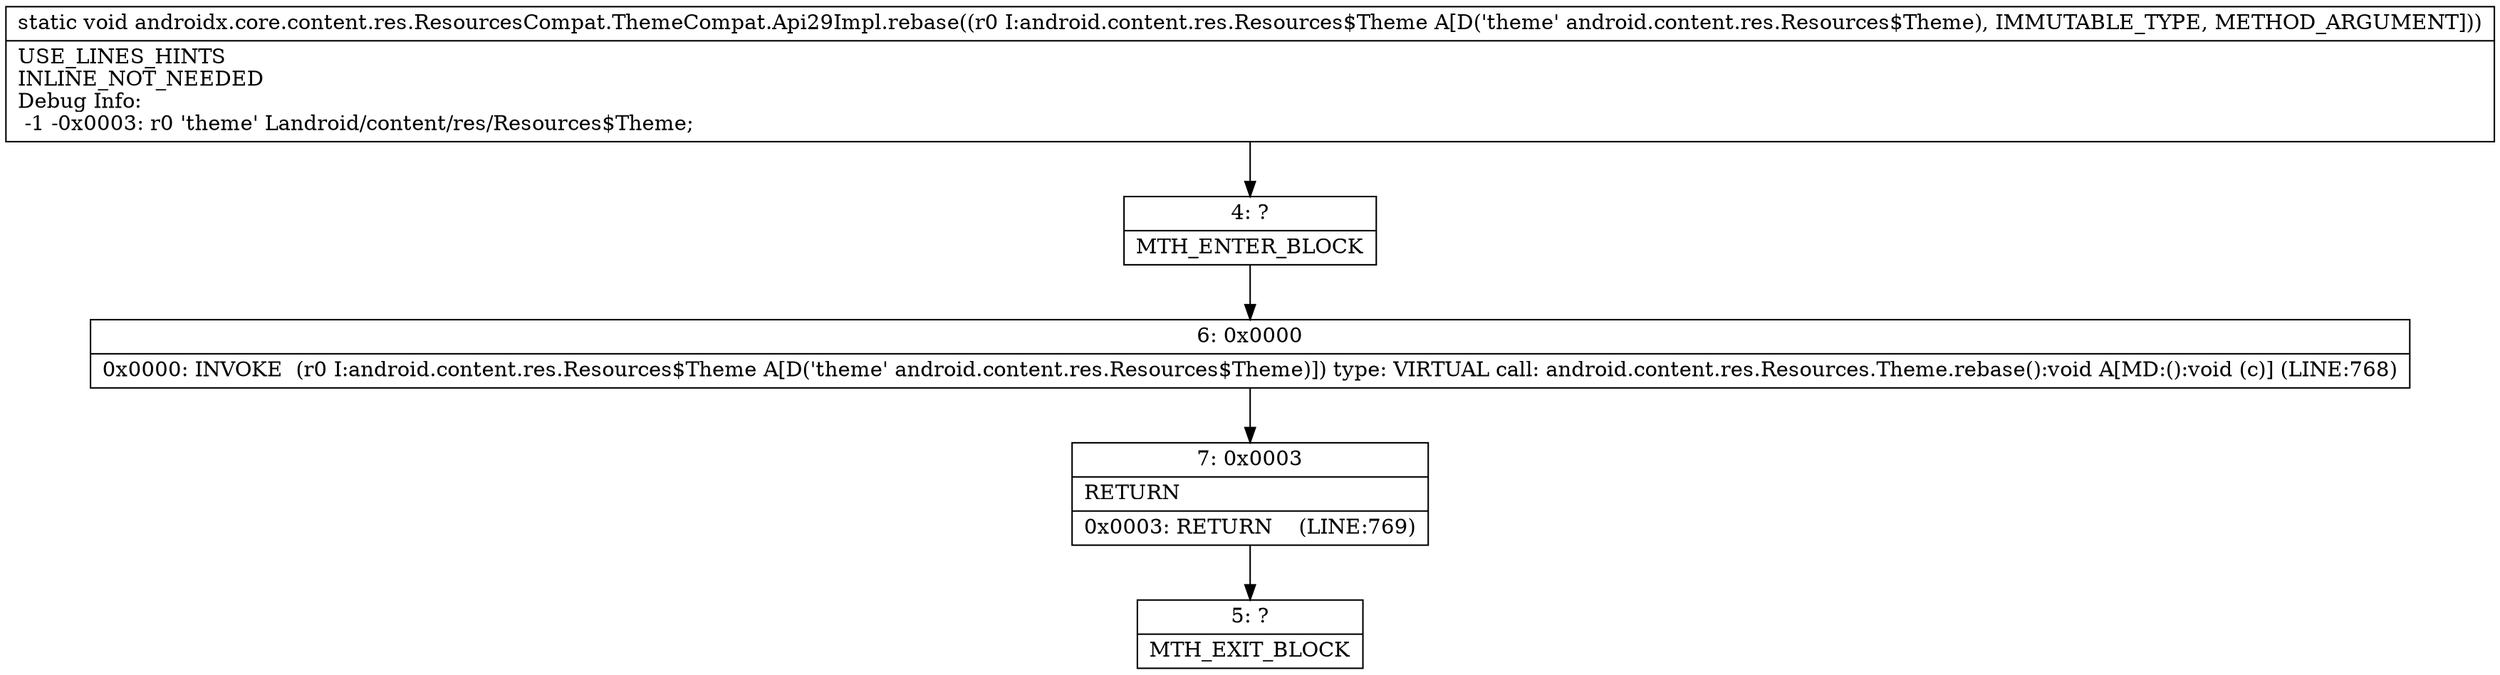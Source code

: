 digraph "CFG forandroidx.core.content.res.ResourcesCompat.ThemeCompat.Api29Impl.rebase(Landroid\/content\/res\/Resources$Theme;)V" {
Node_4 [shape=record,label="{4\:\ ?|MTH_ENTER_BLOCK\l}"];
Node_6 [shape=record,label="{6\:\ 0x0000|0x0000: INVOKE  (r0 I:android.content.res.Resources$Theme A[D('theme' android.content.res.Resources$Theme)]) type: VIRTUAL call: android.content.res.Resources.Theme.rebase():void A[MD:():void (c)] (LINE:768)\l}"];
Node_7 [shape=record,label="{7\:\ 0x0003|RETURN\l|0x0003: RETURN    (LINE:769)\l}"];
Node_5 [shape=record,label="{5\:\ ?|MTH_EXIT_BLOCK\l}"];
MethodNode[shape=record,label="{static void androidx.core.content.res.ResourcesCompat.ThemeCompat.Api29Impl.rebase((r0 I:android.content.res.Resources$Theme A[D('theme' android.content.res.Resources$Theme), IMMUTABLE_TYPE, METHOD_ARGUMENT]))  | USE_LINES_HINTS\lINLINE_NOT_NEEDED\lDebug Info:\l  \-1 \-0x0003: r0 'theme' Landroid\/content\/res\/Resources$Theme;\l}"];
MethodNode -> Node_4;Node_4 -> Node_6;
Node_6 -> Node_7;
Node_7 -> Node_5;
}

